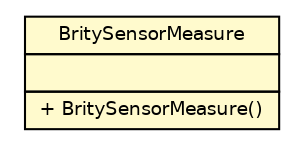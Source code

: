 #!/usr/local/bin/dot
#
# Class diagram 
# Generated by UMLGraph version R5_6 (http://www.umlgraph.org/)
#

digraph G {
	edge [fontname="Helvetica",fontsize=10,labelfontname="Helvetica",labelfontsize=10];
	node [fontname="Helvetica",fontsize=10,shape=plaintext];
	nodesep=0.25;
	ranksep=0.5;
	// jab.lejos.liverobots.brity.dao.BritySensorMeasure
	c159 [label=<<table title="jab.lejos.liverobots.brity.dao.BritySensorMeasure" border="0" cellborder="1" cellspacing="0" cellpadding="2" port="p" bgcolor="lemonChiffon" href="./BritySensorMeasure.html">
		<tr><td><table border="0" cellspacing="0" cellpadding="1">
<tr><td align="center" balign="center"> BritySensorMeasure </td></tr>
		</table></td></tr>
		<tr><td><table border="0" cellspacing="0" cellpadding="1">
<tr><td align="left" balign="left">  </td></tr>
		</table></td></tr>
		<tr><td><table border="0" cellspacing="0" cellpadding="1">
<tr><td align="left" balign="left"> + BritySensorMeasure() </td></tr>
		</table></td></tr>
		</table>>, URL="./BritySensorMeasure.html", fontname="Helvetica", fontcolor="black", fontsize=9.0];
}

